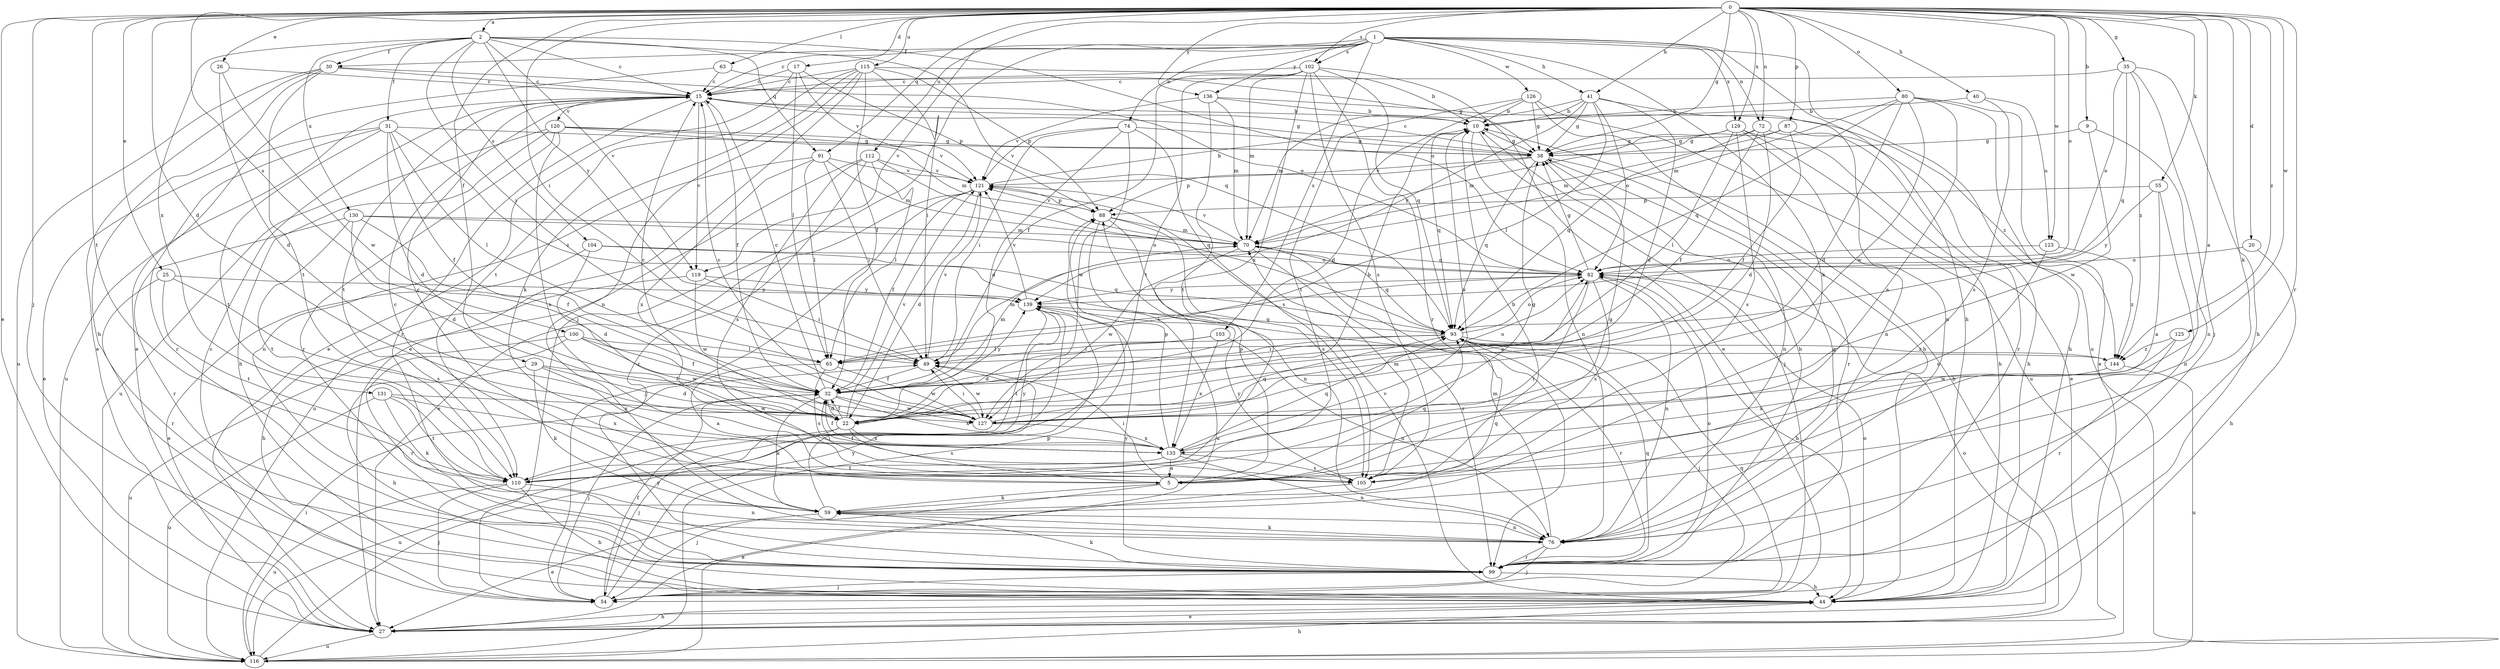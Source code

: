strict digraph  {
0;
1;
2;
5;
9;
10;
15;
17;
20;
22;
25;
26;
27;
29;
30;
31;
32;
35;
38;
40;
41;
44;
49;
54;
55;
59;
63;
65;
70;
72;
74;
76;
80;
82;
87;
88;
91;
93;
99;
100;
102;
103;
104;
105;
110;
112;
115;
116;
119;
120;
121;
123;
125;
126;
127;
129;
130;
131;
133;
136;
139;
144;
0 -> 2  [label=a];
0 -> 5  [label=a];
0 -> 9  [label=b];
0 -> 17  [label=d];
0 -> 20  [label=d];
0 -> 22  [label=d];
0 -> 25  [label=e];
0 -> 26  [label=e];
0 -> 27  [label=e];
0 -> 29  [label=f];
0 -> 35  [label=g];
0 -> 38  [label=g];
0 -> 40  [label=h];
0 -> 41  [label=h];
0 -> 49  [label=i];
0 -> 54  [label=j];
0 -> 55  [label=k];
0 -> 59  [label=k];
0 -> 63  [label=l];
0 -> 72  [label=n];
0 -> 80  [label=o];
0 -> 82  [label=o];
0 -> 87  [label=p];
0 -> 91  [label=q];
0 -> 99  [label=r];
0 -> 100  [label=s];
0 -> 102  [label=s];
0 -> 110  [label=t];
0 -> 112  [label=u];
0 -> 115  [label=u];
0 -> 123  [label=w];
0 -> 125  [label=w];
0 -> 129  [label=x];
0 -> 136  [label=y];
0 -> 144  [label=z];
1 -> 15  [label=c];
1 -> 30  [label=f];
1 -> 41  [label=h];
1 -> 44  [label=h];
1 -> 54  [label=j];
1 -> 59  [label=k];
1 -> 72  [label=n];
1 -> 74  [label=n];
1 -> 102  [label=s];
1 -> 103  [label=s];
1 -> 116  [label=u];
1 -> 119  [label=v];
1 -> 126  [label=w];
1 -> 129  [label=x];
1 -> 136  [label=y];
2 -> 15  [label=c];
2 -> 30  [label=f];
2 -> 31  [label=f];
2 -> 49  [label=i];
2 -> 82  [label=o];
2 -> 91  [label=q];
2 -> 93  [label=q];
2 -> 104  [label=s];
2 -> 119  [label=v];
2 -> 130  [label=x];
2 -> 131  [label=x];
2 -> 139  [label=y];
5 -> 15  [label=c];
5 -> 32  [label=f];
5 -> 38  [label=g];
5 -> 49  [label=i];
5 -> 54  [label=j];
5 -> 59  [label=k];
5 -> 88  [label=p];
5 -> 93  [label=q];
9 -> 38  [label=g];
9 -> 76  [label=n];
9 -> 127  [label=w];
10 -> 38  [label=g];
10 -> 54  [label=j];
10 -> 76  [label=n];
10 -> 93  [label=q];
10 -> 133  [label=x];
15 -> 10  [label=b];
15 -> 32  [label=f];
15 -> 38  [label=g];
15 -> 99  [label=r];
15 -> 110  [label=t];
15 -> 116  [label=u];
15 -> 119  [label=v];
15 -> 120  [label=v];
17 -> 15  [label=c];
17 -> 27  [label=e];
17 -> 65  [label=l];
17 -> 88  [label=p];
17 -> 121  [label=v];
20 -> 44  [label=h];
20 -> 82  [label=o];
22 -> 10  [label=b];
22 -> 15  [label=c];
22 -> 32  [label=f];
22 -> 54  [label=j];
22 -> 105  [label=s];
22 -> 116  [label=u];
22 -> 121  [label=v];
22 -> 133  [label=x];
25 -> 99  [label=r];
25 -> 105  [label=s];
25 -> 110  [label=t];
25 -> 139  [label=y];
26 -> 15  [label=c];
26 -> 22  [label=d];
26 -> 127  [label=w];
27 -> 10  [label=b];
27 -> 44  [label=h];
27 -> 82  [label=o];
27 -> 116  [label=u];
29 -> 22  [label=d];
29 -> 32  [label=f];
29 -> 44  [label=h];
29 -> 59  [label=k];
29 -> 133  [label=x];
30 -> 15  [label=c];
30 -> 27  [label=e];
30 -> 44  [label=h];
30 -> 82  [label=o];
30 -> 110  [label=t];
30 -> 116  [label=u];
31 -> 22  [label=d];
31 -> 27  [label=e];
31 -> 32  [label=f];
31 -> 38  [label=g];
31 -> 65  [label=l];
31 -> 99  [label=r];
31 -> 110  [label=t];
31 -> 144  [label=z];
32 -> 15  [label=c];
32 -> 22  [label=d];
32 -> 54  [label=j];
32 -> 59  [label=k];
32 -> 70  [label=m];
32 -> 82  [label=o];
32 -> 127  [label=w];
32 -> 133  [label=x];
32 -> 139  [label=y];
35 -> 15  [label=c];
35 -> 44  [label=h];
35 -> 54  [label=j];
35 -> 82  [label=o];
35 -> 93  [label=q];
35 -> 144  [label=z];
38 -> 15  [label=c];
38 -> 76  [label=n];
38 -> 88  [label=p];
38 -> 93  [label=q];
38 -> 99  [label=r];
38 -> 121  [label=v];
40 -> 10  [label=b];
40 -> 105  [label=s];
40 -> 123  [label=u];
41 -> 10  [label=b];
41 -> 22  [label=d];
41 -> 38  [label=g];
41 -> 65  [label=l];
41 -> 70  [label=m];
41 -> 76  [label=n];
41 -> 82  [label=o];
41 -> 139  [label=y];
44 -> 27  [label=e];
44 -> 82  [label=o];
44 -> 121  [label=v];
49 -> 32  [label=f];
49 -> 70  [label=m];
49 -> 121  [label=v];
49 -> 127  [label=w];
54 -> 15  [label=c];
54 -> 32  [label=f];
54 -> 93  [label=q];
54 -> 139  [label=y];
55 -> 5  [label=a];
55 -> 76  [label=n];
55 -> 88  [label=p];
55 -> 139  [label=y];
59 -> 15  [label=c];
59 -> 27  [label=e];
59 -> 49  [label=i];
59 -> 76  [label=n];
59 -> 93  [label=q];
63 -> 15  [label=c];
63 -> 27  [label=e];
63 -> 38  [label=g];
65 -> 5  [label=a];
65 -> 105  [label=s];
65 -> 127  [label=w];
70 -> 82  [label=o];
70 -> 93  [label=q];
70 -> 99  [label=r];
70 -> 121  [label=v];
70 -> 127  [label=w];
72 -> 22  [label=d];
72 -> 32  [label=f];
72 -> 38  [label=g];
72 -> 93  [label=q];
72 -> 99  [label=r];
74 -> 22  [label=d];
74 -> 38  [label=g];
74 -> 49  [label=i];
74 -> 105  [label=s];
74 -> 121  [label=v];
74 -> 127  [label=w];
76 -> 38  [label=g];
76 -> 54  [label=j];
76 -> 59  [label=k];
76 -> 70  [label=m];
76 -> 99  [label=r];
80 -> 5  [label=a];
80 -> 10  [label=b];
80 -> 22  [label=d];
80 -> 27  [label=e];
80 -> 44  [label=h];
80 -> 70  [label=m];
80 -> 93  [label=q];
80 -> 127  [label=w];
82 -> 38  [label=g];
82 -> 44  [label=h];
82 -> 65  [label=l];
82 -> 76  [label=n];
82 -> 105  [label=s];
82 -> 110  [label=t];
82 -> 139  [label=y];
87 -> 32  [label=f];
87 -> 38  [label=g];
87 -> 44  [label=h];
87 -> 70  [label=m];
88 -> 70  [label=m];
88 -> 76  [label=n];
88 -> 105  [label=s];
88 -> 116  [label=u];
88 -> 121  [label=v];
91 -> 49  [label=i];
91 -> 65  [label=l];
91 -> 70  [label=m];
91 -> 76  [label=n];
91 -> 121  [label=v];
91 -> 133  [label=x];
93 -> 49  [label=i];
93 -> 54  [label=j];
93 -> 65  [label=l];
93 -> 82  [label=o];
93 -> 99  [label=r];
93 -> 144  [label=z];
99 -> 10  [label=b];
99 -> 44  [label=h];
99 -> 54  [label=j];
99 -> 59  [label=k];
99 -> 82  [label=o];
99 -> 93  [label=q];
99 -> 139  [label=y];
100 -> 32  [label=f];
100 -> 65  [label=l];
100 -> 99  [label=r];
100 -> 116  [label=u];
100 -> 127  [label=w];
102 -> 15  [label=c];
102 -> 27  [label=e];
102 -> 32  [label=f];
102 -> 70  [label=m];
102 -> 93  [label=q];
102 -> 99  [label=r];
102 -> 105  [label=s];
102 -> 110  [label=t];
102 -> 133  [label=x];
103 -> 22  [label=d];
103 -> 49  [label=i];
103 -> 76  [label=n];
103 -> 133  [label=x];
104 -> 22  [label=d];
104 -> 27  [label=e];
104 -> 82  [label=o];
104 -> 93  [label=q];
105 -> 10  [label=b];
105 -> 27  [label=e];
105 -> 70  [label=m];
105 -> 139  [label=y];
110 -> 44  [label=h];
110 -> 54  [label=j];
110 -> 76  [label=n];
110 -> 116  [label=u];
110 -> 139  [label=y];
112 -> 65  [label=l];
112 -> 93  [label=q];
112 -> 99  [label=r];
112 -> 105  [label=s];
112 -> 116  [label=u];
112 -> 121  [label=v];
115 -> 10  [label=b];
115 -> 15  [label=c];
115 -> 27  [label=e];
115 -> 32  [label=f];
115 -> 49  [label=i];
115 -> 59  [label=k];
115 -> 76  [label=n];
115 -> 88  [label=p];
115 -> 110  [label=t];
116 -> 44  [label=h];
116 -> 49  [label=i];
116 -> 88  [label=p];
116 -> 139  [label=y];
119 -> 44  [label=h];
119 -> 49  [label=i];
119 -> 127  [label=w];
119 -> 139  [label=y];
120 -> 38  [label=g];
120 -> 44  [label=h];
120 -> 70  [label=m];
120 -> 99  [label=r];
120 -> 105  [label=s];
120 -> 116  [label=u];
120 -> 121  [label=v];
121 -> 10  [label=b];
121 -> 22  [label=d];
121 -> 27  [label=e];
121 -> 32  [label=f];
121 -> 54  [label=j];
121 -> 88  [label=p];
123 -> 82  [label=o];
123 -> 105  [label=s];
123 -> 144  [label=z];
125 -> 99  [label=r];
125 -> 127  [label=w];
125 -> 144  [label=z];
126 -> 10  [label=b];
126 -> 22  [label=d];
126 -> 38  [label=g];
126 -> 44  [label=h];
126 -> 110  [label=t];
126 -> 116  [label=u];
127 -> 15  [label=c];
127 -> 49  [label=i];
127 -> 82  [label=o];
127 -> 93  [label=q];
127 -> 133  [label=x];
129 -> 27  [label=e];
129 -> 38  [label=g];
129 -> 44  [label=h];
129 -> 65  [label=l];
129 -> 70  [label=m];
129 -> 76  [label=n];
129 -> 105  [label=s];
130 -> 22  [label=d];
130 -> 32  [label=f];
130 -> 70  [label=m];
130 -> 82  [label=o];
130 -> 99  [label=r];
130 -> 110  [label=t];
131 -> 59  [label=k];
131 -> 110  [label=t];
131 -> 116  [label=u];
131 -> 127  [label=w];
131 -> 133  [label=x];
133 -> 5  [label=a];
133 -> 32  [label=f];
133 -> 38  [label=g];
133 -> 76  [label=n];
133 -> 88  [label=p];
133 -> 93  [label=q];
133 -> 105  [label=s];
133 -> 110  [label=t];
136 -> 10  [label=b];
136 -> 70  [label=m];
136 -> 110  [label=t];
136 -> 121  [label=v];
136 -> 144  [label=z];
139 -> 93  [label=q];
139 -> 110  [label=t];
139 -> 121  [label=v];
144 -> 116  [label=u];
144 -> 133  [label=x];
}
